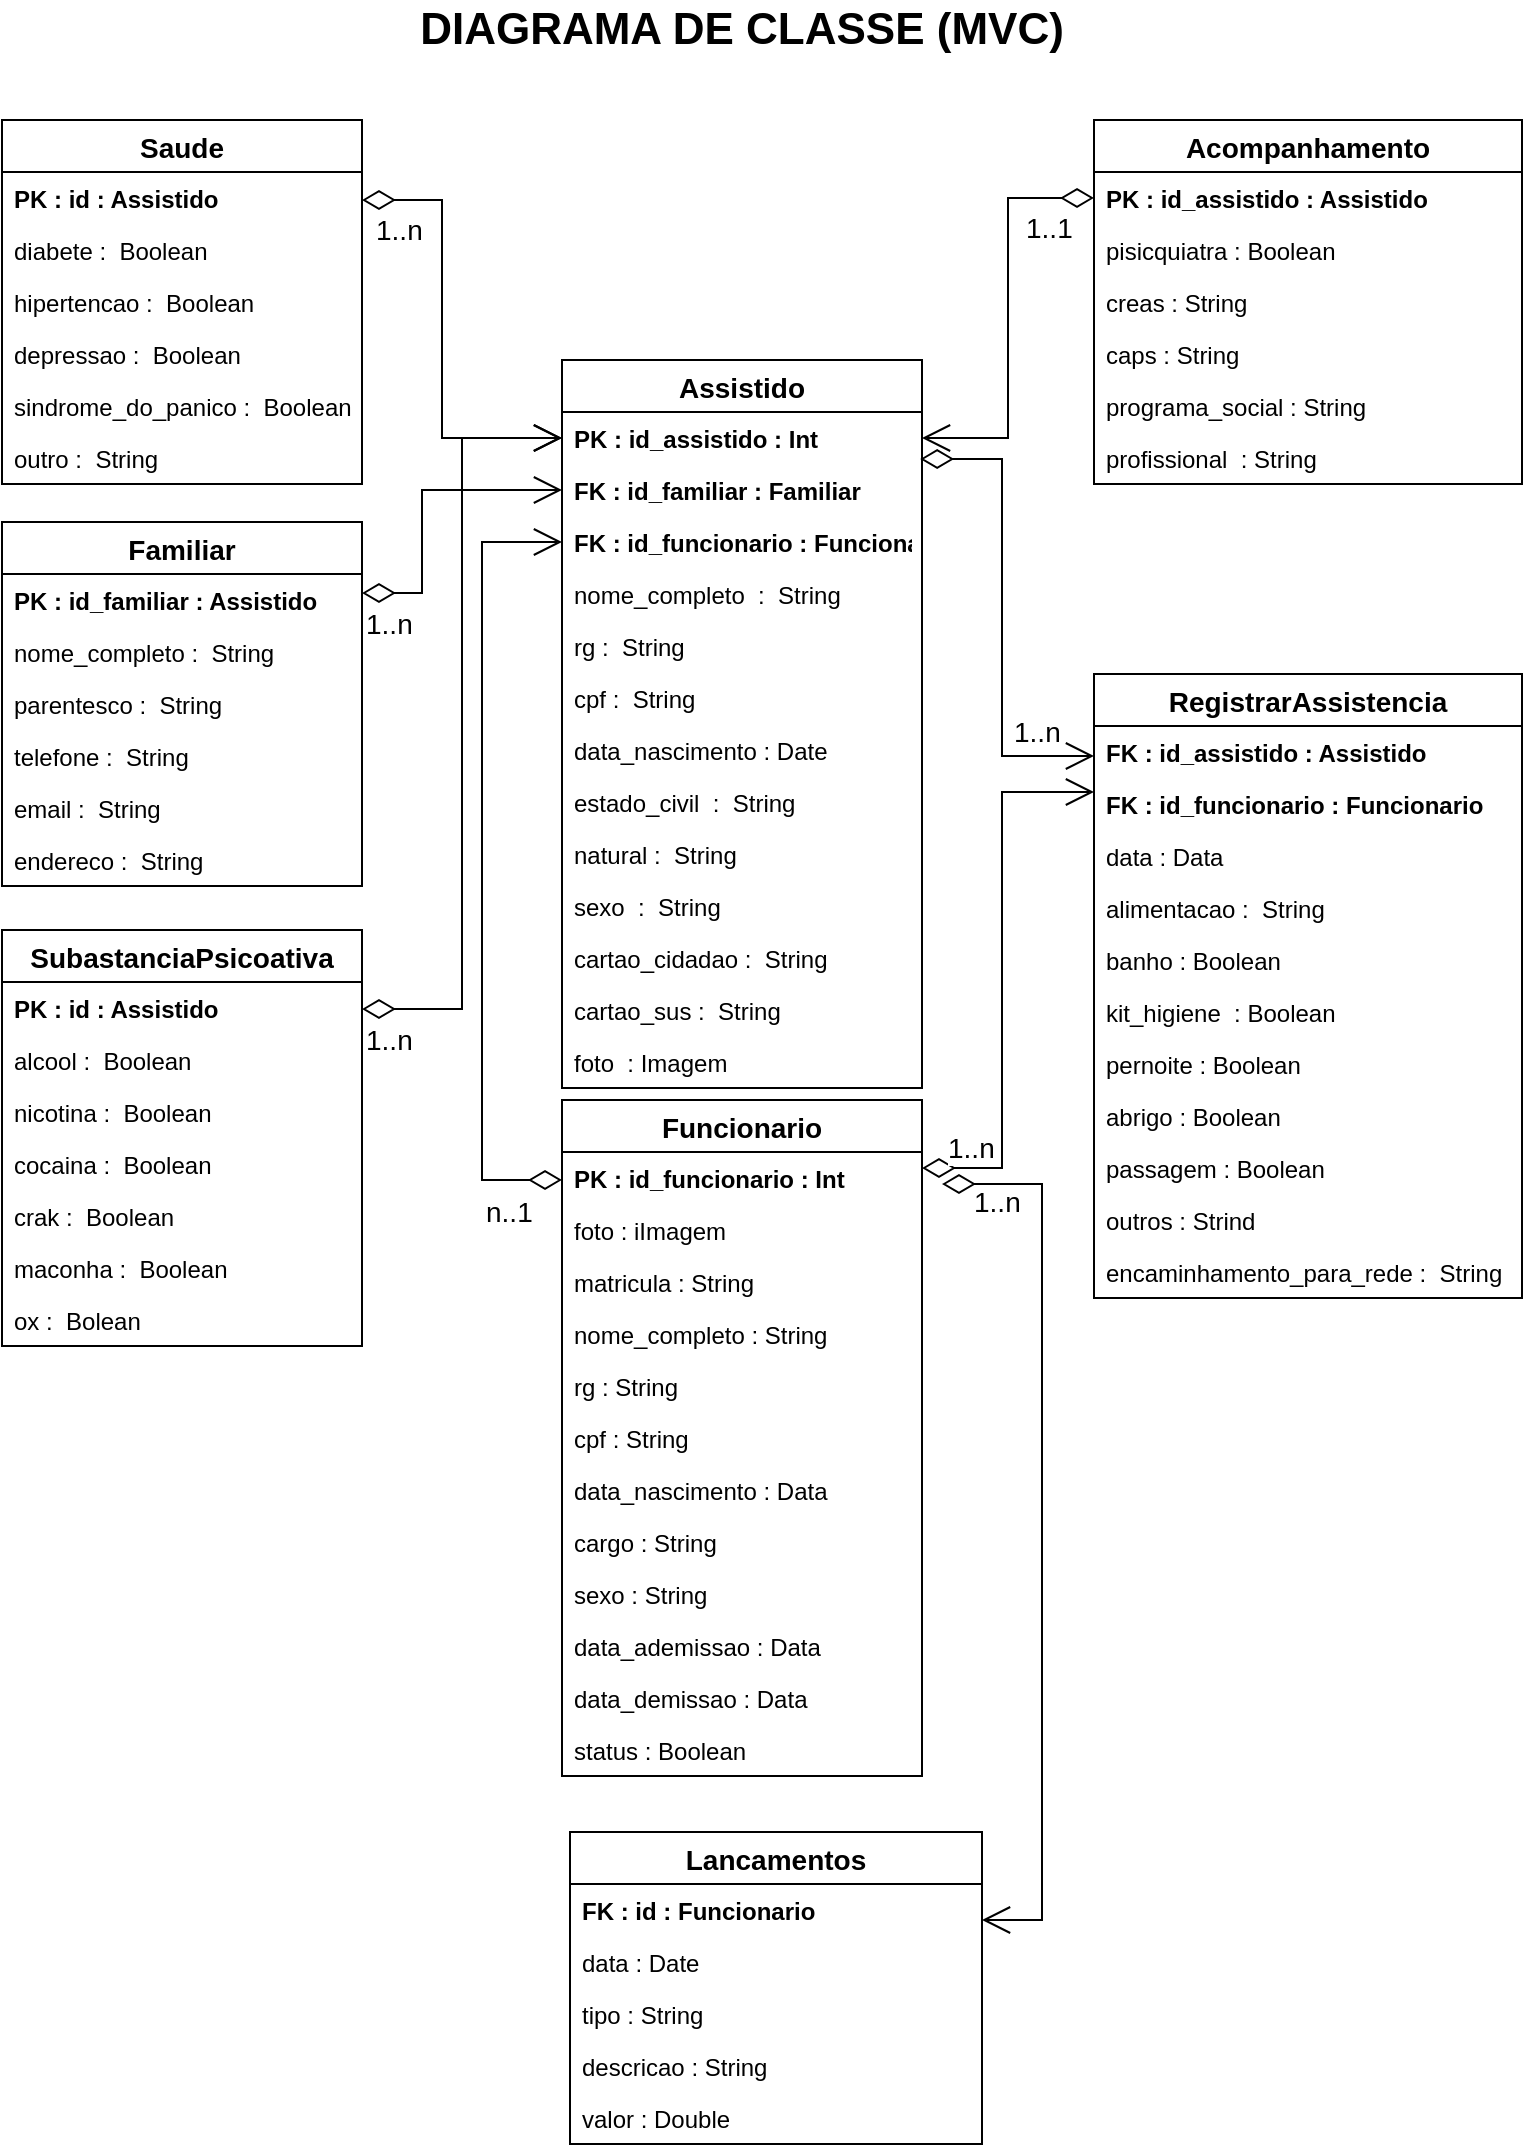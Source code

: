 <mxfile version="16.5.6" type="device"><diagram id="qbRnYKyRxwx0SmTQr1f_" name="Page-1"><mxGraphModel dx="1185" dy="635" grid="1" gridSize="10" guides="1" tooltips="1" connect="1" arrows="1" fold="1" page="1" pageScale="1" pageWidth="827" pageHeight="1169" math="0" shadow="0"><root><mxCell id="0"/><mxCell id="1" parent="0"/><mxCell id="XjX1wdHziSSYaehO4KA7-1" value="Assistido" style="swimlane;fontStyle=1;childLayout=stackLayout;horizontal=1;startSize=26;fillColor=none;horizontalStack=0;resizeParent=1;resizeParentMax=0;resizeLast=0;collapsible=1;marginBottom=0;fontSize=14;" parent="1" vertex="1"><mxGeometry x="320" y="200" width="180" height="364" as="geometry"/></mxCell><mxCell id="XjX1wdHziSSYaehO4KA7-2" value="PK : id_assistido : Int" style="text;strokeColor=none;fillColor=none;align=left;verticalAlign=top;spacingLeft=4;spacingRight=4;overflow=hidden;rotatable=0;points=[[0,0.5],[1,0.5]];portConstraint=eastwest;fontStyle=1" parent="XjX1wdHziSSYaehO4KA7-1" vertex="1"><mxGeometry y="26" width="180" height="26" as="geometry"/></mxCell><mxCell id="gyX9s_Yo1oS-zRKrFang-38" value="FK : id_familiar : Familiar" style="text;strokeColor=none;fillColor=none;align=left;verticalAlign=top;spacingLeft=4;spacingRight=4;overflow=hidden;rotatable=0;points=[[0,0.5],[1,0.5]];portConstraint=eastwest;fontStyle=1" vertex="1" parent="XjX1wdHziSSYaehO4KA7-1"><mxGeometry y="52" width="180" height="26" as="geometry"/></mxCell><mxCell id="gyX9s_Yo1oS-zRKrFang-87" value="FK : id_funcionario : Funcionario" style="text;strokeColor=none;fillColor=none;align=left;verticalAlign=top;spacingLeft=4;spacingRight=4;overflow=hidden;rotatable=0;points=[[0,0.5],[1,0.5]];portConstraint=eastwest;fontStyle=1" vertex="1" parent="XjX1wdHziSSYaehO4KA7-1"><mxGeometry y="78" width="180" height="26" as="geometry"/></mxCell><mxCell id="XjX1wdHziSSYaehO4KA7-3" value="nome_completo  :  String" style="text;strokeColor=none;fillColor=none;align=left;verticalAlign=top;spacingLeft=4;spacingRight=4;overflow=hidden;rotatable=0;points=[[0,0.5],[1,0.5]];portConstraint=eastwest;" parent="XjX1wdHziSSYaehO4KA7-1" vertex="1"><mxGeometry y="104" width="180" height="26" as="geometry"/></mxCell><mxCell id="gyX9s_Yo1oS-zRKrFang-58" value="" style="endArrow=open;html=1;endSize=12;startArrow=diamondThin;startSize=14;startFill=0;edgeStyle=orthogonalEdgeStyle;rounded=0;fontSize=14;entryX=0;entryY=0.5;entryDx=0;entryDy=0;" edge="1" parent="XjX1wdHziSSYaehO4KA7-1" target="gyX9s_Yo1oS-zRKrFang-38"><mxGeometry relative="1" as="geometry"><mxPoint x="-100" y="116.5" as="sourcePoint"/><mxPoint x="60" y="116.5" as="targetPoint"/><Array as="points"><mxPoint x="-70" y="117"/><mxPoint x="-70" y="65"/></Array></mxGeometry></mxCell><mxCell id="gyX9s_Yo1oS-zRKrFang-59" value="1..n" style="edgeLabel;resizable=0;html=1;align=left;verticalAlign=top;fontSize=14;" connectable="0" vertex="1" parent="gyX9s_Yo1oS-zRKrFang-58"><mxGeometry x="-1" relative="1" as="geometry"/></mxCell><mxCell id="XjX1wdHziSSYaehO4KA7-4" value="rg :  String    " style="text;strokeColor=none;fillColor=none;align=left;verticalAlign=top;spacingLeft=4;spacingRight=4;overflow=hidden;rotatable=0;points=[[0,0.5],[1,0.5]];portConstraint=eastwest;" parent="XjX1wdHziSSYaehO4KA7-1" vertex="1"><mxGeometry y="130" width="180" height="26" as="geometry"/></mxCell><mxCell id="XjX1wdHziSSYaehO4KA7-17" value="cpf :  String" style="text;strokeColor=none;fillColor=none;align=left;verticalAlign=top;spacingLeft=4;spacingRight=4;overflow=hidden;rotatable=0;points=[[0,0.5],[1,0.5]];portConstraint=eastwest;" parent="XjX1wdHziSSYaehO4KA7-1" vertex="1"><mxGeometry y="156" width="180" height="26" as="geometry"/></mxCell><mxCell id="XjX1wdHziSSYaehO4KA7-18" value="data_nascimento : Date" style="text;strokeColor=none;fillColor=none;align=left;verticalAlign=top;spacingLeft=4;spacingRight=4;overflow=hidden;rotatable=0;points=[[0,0.5],[1,0.5]];portConstraint=eastwest;" parent="XjX1wdHziSSYaehO4KA7-1" vertex="1"><mxGeometry y="182" width="180" height="26" as="geometry"/></mxCell><mxCell id="XjX1wdHziSSYaehO4KA7-19" value="estado_civil  :  String" style="text;strokeColor=none;fillColor=none;align=left;verticalAlign=top;spacingLeft=4;spacingRight=4;overflow=hidden;rotatable=0;points=[[0,0.5],[1,0.5]];portConstraint=eastwest;whiteSpace=wrap;" parent="XjX1wdHziSSYaehO4KA7-1" vertex="1"><mxGeometry y="208" width="180" height="26" as="geometry"/></mxCell><mxCell id="XjX1wdHziSSYaehO4KA7-21" value="natural :  String" style="text;strokeColor=none;fillColor=none;align=left;verticalAlign=top;spacingLeft=4;spacingRight=4;overflow=hidden;rotatable=0;points=[[0,0.5],[1,0.5]];portConstraint=eastwest;whiteSpace=wrap;" parent="XjX1wdHziSSYaehO4KA7-1" vertex="1"><mxGeometry y="234" width="180" height="26" as="geometry"/></mxCell><mxCell id="XjX1wdHziSSYaehO4KA7-20" value="sexo  :  String" style="text;strokeColor=none;fillColor=none;align=left;verticalAlign=top;spacingLeft=4;spacingRight=4;overflow=hidden;rotatable=0;points=[[0,0.5],[1,0.5]];portConstraint=eastwest;whiteSpace=wrap;" parent="XjX1wdHziSSYaehO4KA7-1" vertex="1"><mxGeometry y="260" width="180" height="26" as="geometry"/></mxCell><mxCell id="XjX1wdHziSSYaehO4KA7-22" value="cartao_cidadao :  String" style="text;strokeColor=none;fillColor=none;align=left;verticalAlign=top;spacingLeft=4;spacingRight=4;overflow=hidden;rotatable=0;points=[[0,0.5],[1,0.5]];portConstraint=eastwest;whiteSpace=wrap;" parent="XjX1wdHziSSYaehO4KA7-1" vertex="1"><mxGeometry y="286" width="180" height="26" as="geometry"/></mxCell><mxCell id="XjX1wdHziSSYaehO4KA7-23" value="cartao_sus :  String" style="text;strokeColor=none;fillColor=none;align=left;verticalAlign=top;spacingLeft=4;spacingRight=4;overflow=hidden;rotatable=0;points=[[0,0.5],[1,0.5]];portConstraint=eastwest;whiteSpace=wrap;" parent="XjX1wdHziSSYaehO4KA7-1" vertex="1"><mxGeometry y="312" width="180" height="26" as="geometry"/></mxCell><mxCell id="gyX9s_Yo1oS-zRKrFang-65" value="" style="endArrow=open;html=1;endSize=12;startArrow=diamondThin;startSize=14;startFill=0;edgeStyle=orthogonalEdgeStyle;rounded=0;fontSize=14;entryX=0;entryY=0.5;entryDx=0;entryDy=0;" edge="1" parent="XjX1wdHziSSYaehO4KA7-1" target="XjX1wdHziSSYaehO4KA7-2"><mxGeometry relative="1" as="geometry"><mxPoint x="-100" y="324.5" as="sourcePoint"/><mxPoint x="60" y="324.5" as="targetPoint"/><Array as="points"><mxPoint x="-50" y="325"/><mxPoint x="-50" y="39"/></Array></mxGeometry></mxCell><mxCell id="gyX9s_Yo1oS-zRKrFang-66" value="1..n" style="edgeLabel;resizable=0;html=1;align=left;verticalAlign=top;fontSize=14;" connectable="0" vertex="1" parent="gyX9s_Yo1oS-zRKrFang-65"><mxGeometry x="-1" relative="1" as="geometry"/></mxCell><mxCell id="gyX9s_Yo1oS-zRKrFang-71" value="1..n" style="edgeLabel;resizable=0;html=1;align=left;verticalAlign=top;fontSize=14;" connectable="0" vertex="1" parent="gyX9s_Yo1oS-zRKrFang-65"><mxGeometry x="-1" relative="1" as="geometry"><mxPoint x="324" y="-154" as="offset"/></mxGeometry></mxCell><mxCell id="gyX9s_Yo1oS-zRKrFang-120" value="n..1" style="edgeLabel;resizable=0;html=1;align=left;verticalAlign=top;fontSize=14;" connectable="0" vertex="1" parent="gyX9s_Yo1oS-zRKrFang-65"><mxGeometry x="-1" relative="1" as="geometry"><mxPoint x="60" y="86" as="offset"/></mxGeometry></mxCell><mxCell id="XjX1wdHziSSYaehO4KA7-24" value="foto  : Imagem" style="text;strokeColor=none;fillColor=none;align=left;verticalAlign=top;spacingLeft=4;spacingRight=4;overflow=hidden;rotatable=0;points=[[0,0.5],[1,0.5]];portConstraint=eastwest;whiteSpace=wrap;" parent="XjX1wdHziSSYaehO4KA7-1" vertex="1"><mxGeometry y="338" width="180" height="26" as="geometry"/></mxCell><mxCell id="XjX1wdHziSSYaehO4KA7-25" value="Familiar" style="swimlane;fontStyle=1;childLayout=stackLayout;horizontal=1;startSize=26;fillColor=none;horizontalStack=0;resizeParent=1;resizeParentMax=0;resizeLast=0;collapsible=1;marginBottom=0;fontSize=14;" parent="1" vertex="1"><mxGeometry x="40" y="281" width="180" height="182" as="geometry"/></mxCell><mxCell id="XjX1wdHziSSYaehO4KA7-26" value="PK : id_familiar : Assistido" style="text;strokeColor=none;fillColor=none;align=left;verticalAlign=top;spacingLeft=4;spacingRight=4;overflow=hidden;rotatable=0;points=[[0,0.5],[1,0.5]];portConstraint=eastwest;fontStyle=1" parent="XjX1wdHziSSYaehO4KA7-25" vertex="1"><mxGeometry y="26" width="180" height="26" as="geometry"/></mxCell><mxCell id="XjX1wdHziSSYaehO4KA7-27" value="nome_completo :  String" style="text;strokeColor=none;fillColor=none;align=left;verticalAlign=top;spacingLeft=4;spacingRight=4;overflow=hidden;rotatable=0;points=[[0,0.5],[1,0.5]];portConstraint=eastwest;" parent="XjX1wdHziSSYaehO4KA7-25" vertex="1"><mxGeometry y="52" width="180" height="26" as="geometry"/></mxCell><mxCell id="XjX1wdHziSSYaehO4KA7-28" value="parentesco :  String" style="text;strokeColor=none;fillColor=none;align=left;verticalAlign=top;spacingLeft=4;spacingRight=4;overflow=hidden;rotatable=0;points=[[0,0.5],[1,0.5]];portConstraint=eastwest;" parent="XjX1wdHziSSYaehO4KA7-25" vertex="1"><mxGeometry y="78" width="180" height="26" as="geometry"/></mxCell><mxCell id="XjX1wdHziSSYaehO4KA7-29" value="telefone :  String" style="text;strokeColor=none;fillColor=none;align=left;verticalAlign=top;spacingLeft=4;spacingRight=4;overflow=hidden;rotatable=0;points=[[0,0.5],[1,0.5]];portConstraint=eastwest;" parent="XjX1wdHziSSYaehO4KA7-25" vertex="1"><mxGeometry y="104" width="180" height="26" as="geometry"/></mxCell><mxCell id="gyX9s_Yo1oS-zRKrFang-6" value="email :  String" style="text;strokeColor=none;fillColor=none;align=left;verticalAlign=top;spacingLeft=4;spacingRight=4;overflow=hidden;rotatable=0;points=[[0,0.5],[1,0.5]];portConstraint=eastwest;" vertex="1" parent="XjX1wdHziSSYaehO4KA7-25"><mxGeometry y="130" width="180" height="26" as="geometry"/></mxCell><mxCell id="XjX1wdHziSSYaehO4KA7-30" value="endereco :  String" style="text;strokeColor=none;fillColor=none;align=left;verticalAlign=top;spacingLeft=4;spacingRight=4;overflow=hidden;rotatable=0;points=[[0,0.5],[1,0.5]];portConstraint=eastwest;" parent="XjX1wdHziSSYaehO4KA7-25" vertex="1"><mxGeometry y="156" width="180" height="26" as="geometry"/></mxCell><mxCell id="XjX1wdHziSSYaehO4KA7-5" value="Funcionario" style="swimlane;fontStyle=1;childLayout=stackLayout;horizontal=1;startSize=26;fillColor=none;horizontalStack=0;resizeParent=1;resizeParentMax=0;resizeLast=0;collapsible=1;marginBottom=0;fontSize=14;" parent="1" vertex="1"><mxGeometry x="320" y="570" width="180" height="338" as="geometry"/></mxCell><mxCell id="XjX1wdHziSSYaehO4KA7-6" value="PK : id_funcionario : Int" style="text;strokeColor=none;fillColor=none;align=left;verticalAlign=top;spacingLeft=4;spacingRight=4;overflow=hidden;rotatable=0;points=[[0,0.5],[1,0.5]];portConstraint=eastwest;fontStyle=1" parent="XjX1wdHziSSYaehO4KA7-5" vertex="1"><mxGeometry y="26" width="180" height="26" as="geometry"/></mxCell><mxCell id="XjX1wdHziSSYaehO4KA7-16" value="foto : iImagem" style="text;strokeColor=none;fillColor=none;align=left;verticalAlign=top;spacingLeft=4;spacingRight=4;overflow=hidden;rotatable=0;points=[[0,0.5],[1,0.5]];portConstraint=eastwest;" parent="XjX1wdHziSSYaehO4KA7-5" vertex="1"><mxGeometry y="52" width="180" height="26" as="geometry"/></mxCell><mxCell id="XjX1wdHziSSYaehO4KA7-7" value="matricula : String" style="text;strokeColor=none;fillColor=none;align=left;verticalAlign=top;spacingLeft=4;spacingRight=4;overflow=hidden;rotatable=0;points=[[0,0.5],[1,0.5]];portConstraint=eastwest;" parent="XjX1wdHziSSYaehO4KA7-5" vertex="1"><mxGeometry y="78" width="180" height="26" as="geometry"/></mxCell><mxCell id="XjX1wdHziSSYaehO4KA7-8" value="nome_completo : String" style="text;strokeColor=none;fillColor=none;align=left;verticalAlign=top;spacingLeft=4;spacingRight=4;overflow=hidden;rotatable=0;points=[[0,0.5],[1,0.5]];portConstraint=eastwest;" parent="XjX1wdHziSSYaehO4KA7-5" vertex="1"><mxGeometry y="104" width="180" height="26" as="geometry"/></mxCell><mxCell id="XjX1wdHziSSYaehO4KA7-10" value="rg : String" style="text;strokeColor=none;fillColor=none;align=left;verticalAlign=top;spacingLeft=4;spacingRight=4;overflow=hidden;rotatable=0;points=[[0,0.5],[1,0.5]];portConstraint=eastwest;" parent="XjX1wdHziSSYaehO4KA7-5" vertex="1"><mxGeometry y="130" width="180" height="26" as="geometry"/></mxCell><mxCell id="XjX1wdHziSSYaehO4KA7-9" value="cpf : String" style="text;strokeColor=none;fillColor=none;align=left;verticalAlign=top;spacingLeft=4;spacingRight=4;overflow=hidden;rotatable=0;points=[[0,0.5],[1,0.5]];portConstraint=eastwest;" parent="XjX1wdHziSSYaehO4KA7-5" vertex="1"><mxGeometry y="156" width="180" height="26" as="geometry"/></mxCell><mxCell id="XjX1wdHziSSYaehO4KA7-11" value="data_nascimento : Data" style="text;strokeColor=none;fillColor=none;align=left;verticalAlign=top;spacingLeft=4;spacingRight=4;overflow=hidden;rotatable=0;points=[[0,0.5],[1,0.5]];portConstraint=eastwest;" parent="XjX1wdHziSSYaehO4KA7-5" vertex="1"><mxGeometry y="182" width="180" height="26" as="geometry"/></mxCell><mxCell id="XjX1wdHziSSYaehO4KA7-12" value="cargo : String" style="text;strokeColor=none;fillColor=none;align=left;verticalAlign=top;spacingLeft=4;spacingRight=4;overflow=hidden;rotatable=0;points=[[0,0.5],[1,0.5]];portConstraint=eastwest;" parent="XjX1wdHziSSYaehO4KA7-5" vertex="1"><mxGeometry y="208" width="180" height="26" as="geometry"/></mxCell><mxCell id="XjX1wdHziSSYaehO4KA7-13" value="sexo : String" style="text;strokeColor=none;fillColor=none;align=left;verticalAlign=top;spacingLeft=4;spacingRight=4;overflow=hidden;rotatable=0;points=[[0,0.5],[1,0.5]];portConstraint=eastwest;" parent="XjX1wdHziSSYaehO4KA7-5" vertex="1"><mxGeometry y="234" width="180" height="26" as="geometry"/></mxCell><mxCell id="XjX1wdHziSSYaehO4KA7-14" value="data_ademissao : Data" style="text;strokeColor=none;fillColor=none;align=left;verticalAlign=top;spacingLeft=4;spacingRight=4;overflow=hidden;rotatable=0;points=[[0,0.5],[1,0.5]];portConstraint=eastwest;" parent="XjX1wdHziSSYaehO4KA7-5" vertex="1"><mxGeometry y="260" width="180" height="26" as="geometry"/></mxCell><mxCell id="XjX1wdHziSSYaehO4KA7-15" value="data_demissao : Data" style="text;strokeColor=none;fillColor=none;align=left;verticalAlign=top;spacingLeft=4;spacingRight=4;overflow=hidden;rotatable=0;points=[[0,0.5],[1,0.5]];portConstraint=eastwest;" parent="XjX1wdHziSSYaehO4KA7-5" vertex="1"><mxGeometry y="286" width="180" height="26" as="geometry"/></mxCell><mxCell id="gyX9s_Yo1oS-zRKrFang-121" value="status : Boolean" style="text;strokeColor=none;fillColor=none;align=left;verticalAlign=top;spacingLeft=4;spacingRight=4;overflow=hidden;rotatable=0;points=[[0,0.5],[1,0.5]];portConstraint=eastwest;" vertex="1" parent="XjX1wdHziSSYaehO4KA7-5"><mxGeometry y="312" width="180" height="26" as="geometry"/></mxCell><mxCell id="XjX1wdHziSSYaehO4KA7-50" value="RegistrarAssistencia" style="swimlane;fontStyle=1;childLayout=stackLayout;horizontal=1;startSize=26;fillColor=none;horizontalStack=0;resizeParent=1;resizeParentMax=0;resizeLast=0;collapsible=1;marginBottom=0;fontSize=14;" parent="1" vertex="1"><mxGeometry x="586" y="357" width="214" height="312" as="geometry"/></mxCell><mxCell id="XjX1wdHziSSYaehO4KA7-51" value="FK : id_assistido : Assistido" style="text;strokeColor=none;fillColor=none;align=left;verticalAlign=top;spacingLeft=4;spacingRight=4;overflow=hidden;rotatable=0;points=[[0,0.5],[1,0.5]];portConstraint=eastwest;fontStyle=1" parent="XjX1wdHziSSYaehO4KA7-50" vertex="1"><mxGeometry y="26" width="214" height="26" as="geometry"/></mxCell><mxCell id="gyX9s_Yo1oS-zRKrFang-5" value="FK : id_funcionario : Funcionario" style="text;strokeColor=none;fillColor=none;align=left;verticalAlign=top;spacingLeft=4;spacingRight=4;overflow=hidden;rotatable=0;points=[[0,0.5],[1,0.5]];portConstraint=eastwest;fontStyle=1" vertex="1" parent="XjX1wdHziSSYaehO4KA7-50"><mxGeometry y="52" width="214" height="26" as="geometry"/></mxCell><mxCell id="XjX1wdHziSSYaehO4KA7-52" value="data : Data" style="text;strokeColor=none;fillColor=none;align=left;verticalAlign=top;spacingLeft=4;spacingRight=4;overflow=hidden;rotatable=0;points=[[0,0.5],[1,0.5]];portConstraint=eastwest;" parent="XjX1wdHziSSYaehO4KA7-50" vertex="1"><mxGeometry y="78" width="214" height="26" as="geometry"/></mxCell><mxCell id="XjX1wdHziSSYaehO4KA7-53" value="alimentacao :  String" style="text;strokeColor=none;fillColor=none;align=left;verticalAlign=top;spacingLeft=4;spacingRight=4;overflow=hidden;rotatable=0;points=[[0,0.5],[1,0.5]];portConstraint=eastwest;" parent="XjX1wdHziSSYaehO4KA7-50" vertex="1"><mxGeometry y="104" width="214" height="26" as="geometry"/></mxCell><mxCell id="XjX1wdHziSSYaehO4KA7-54" value="banho : Boolean" style="text;strokeColor=none;fillColor=none;align=left;verticalAlign=top;spacingLeft=4;spacingRight=4;overflow=hidden;rotatable=0;points=[[0,0.5],[1,0.5]];portConstraint=eastwest;" parent="XjX1wdHziSSYaehO4KA7-50" vertex="1"><mxGeometry y="130" width="214" height="26" as="geometry"/></mxCell><mxCell id="XjX1wdHziSSYaehO4KA7-55" value="kit_higiene  : Boolean" style="text;strokeColor=none;fillColor=none;align=left;verticalAlign=top;spacingLeft=4;spacingRight=4;overflow=hidden;rotatable=0;points=[[0,0.5],[1,0.5]];portConstraint=eastwest;" parent="XjX1wdHziSSYaehO4KA7-50" vertex="1"><mxGeometry y="156" width="214" height="26" as="geometry"/></mxCell><mxCell id="XjX1wdHziSSYaehO4KA7-56" value="pernoite : Boolean" style="text;strokeColor=none;fillColor=none;align=left;verticalAlign=top;spacingLeft=4;spacingRight=4;overflow=hidden;rotatable=0;points=[[0,0.5],[1,0.5]];portConstraint=eastwest;whiteSpace=wrap;" parent="XjX1wdHziSSYaehO4KA7-50" vertex="1"><mxGeometry y="182" width="214" height="26" as="geometry"/></mxCell><mxCell id="XjX1wdHziSSYaehO4KA7-57" value="abrigo : Boolean" style="text;strokeColor=none;fillColor=none;align=left;verticalAlign=top;spacingLeft=4;spacingRight=4;overflow=hidden;rotatable=0;points=[[0,0.5],[1,0.5]];portConstraint=eastwest;whiteSpace=wrap;" parent="XjX1wdHziSSYaehO4KA7-50" vertex="1"><mxGeometry y="208" width="214" height="26" as="geometry"/></mxCell><mxCell id="XjX1wdHziSSYaehO4KA7-58" value="passagem : Boolean" style="text;strokeColor=none;fillColor=none;align=left;verticalAlign=top;spacingLeft=4;spacingRight=4;overflow=hidden;rotatable=0;points=[[0,0.5],[1,0.5]];portConstraint=eastwest;whiteSpace=wrap;" parent="XjX1wdHziSSYaehO4KA7-50" vertex="1"><mxGeometry y="234" width="214" height="26" as="geometry"/></mxCell><mxCell id="gyX9s_Yo1oS-zRKrFang-88" value="" style="endArrow=open;html=1;endSize=12;startArrow=diamondThin;startSize=14;startFill=0;edgeStyle=orthogonalEdgeStyle;rounded=0;fontSize=14;entryX=0;entryY=0.5;entryDx=0;entryDy=0;" edge="1" parent="XjX1wdHziSSYaehO4KA7-50" target="gyX9s_Yo1oS-zRKrFang-87"><mxGeometry relative="1" as="geometry"><mxPoint x="-266" y="253" as="sourcePoint"/><mxPoint x="-66" y="43" as="targetPoint"/><Array as="points"><mxPoint x="-306" y="253"/><mxPoint x="-306" y="-66"/></Array></mxGeometry></mxCell><mxCell id="gyX9s_Yo1oS-zRKrFang-92" value="" style="endArrow=open;html=1;endSize=12;startArrow=diamondThin;startSize=14;startFill=0;edgeStyle=orthogonalEdgeStyle;rounded=0;fontSize=14;" edge="1" parent="XjX1wdHziSSYaehO4KA7-50"><mxGeometry relative="1" as="geometry"><mxPoint x="-86" y="247" as="sourcePoint"/><mxPoint y="59.0" as="targetPoint"/><Array as="points"><mxPoint x="-46" y="247"/><mxPoint x="-46" y="59"/></Array></mxGeometry></mxCell><mxCell id="gyX9s_Yo1oS-zRKrFang-93" value="1..n" style="edgeLabel;resizable=0;html=1;align=left;verticalAlign=top;fontSize=14;" connectable="0" vertex="1" parent="gyX9s_Yo1oS-zRKrFang-92"><mxGeometry x="-1" relative="1" as="geometry"><mxPoint x="24" y="2" as="offset"/></mxGeometry></mxCell><mxCell id="XjX1wdHziSSYaehO4KA7-59" value="outros : Strind" style="text;strokeColor=none;fillColor=none;align=left;verticalAlign=top;spacingLeft=4;spacingRight=4;overflow=hidden;rotatable=0;points=[[0,0.5],[1,0.5]];portConstraint=eastwest;whiteSpace=wrap;" parent="XjX1wdHziSSYaehO4KA7-50" vertex="1"><mxGeometry y="260" width="214" height="26" as="geometry"/></mxCell><mxCell id="XjX1wdHziSSYaehO4KA7-60" value="encaminhamento_para_rede :  String" style="text;strokeColor=none;fillColor=none;align=left;verticalAlign=top;spacingLeft=4;spacingRight=4;overflow=hidden;rotatable=0;points=[[0,0.5],[1,0.5]];portConstraint=eastwest;whiteSpace=wrap;" parent="XjX1wdHziSSYaehO4KA7-50" vertex="1"><mxGeometry y="286" width="214" height="26" as="geometry"/></mxCell><mxCell id="XjX1wdHziSSYaehO4KA7-62" value="SubastanciaPsicoativa" style="swimlane;fontStyle=1;childLayout=stackLayout;horizontal=1;startSize=26;fillColor=none;horizontalStack=0;resizeParent=1;resizeParentMax=0;resizeLast=0;collapsible=1;marginBottom=0;fontSize=14;" parent="1" vertex="1"><mxGeometry x="40" y="485" width="180" height="208" as="geometry"/></mxCell><mxCell id="XjX1wdHziSSYaehO4KA7-63" value="PK : id : Assistido" style="text;strokeColor=none;fillColor=none;align=left;verticalAlign=top;spacingLeft=4;spacingRight=4;overflow=hidden;rotatable=0;points=[[0,0.5],[1,0.5]];portConstraint=eastwest;fontStyle=1" parent="XjX1wdHziSSYaehO4KA7-62" vertex="1"><mxGeometry y="26" width="180" height="26" as="geometry"/></mxCell><mxCell id="XjX1wdHziSSYaehO4KA7-64" value="alcool :  Boolean" style="text;strokeColor=none;fillColor=none;align=left;verticalAlign=top;spacingLeft=4;spacingRight=4;overflow=hidden;rotatable=0;points=[[0,0.5],[1,0.5]];portConstraint=eastwest;" parent="XjX1wdHziSSYaehO4KA7-62" vertex="1"><mxGeometry y="52" width="180" height="26" as="geometry"/></mxCell><mxCell id="XjX1wdHziSSYaehO4KA7-65" value="nicotina :  Boolean" style="text;strokeColor=none;fillColor=none;align=left;verticalAlign=top;spacingLeft=4;spacingRight=4;overflow=hidden;rotatable=0;points=[[0,0.5],[1,0.5]];portConstraint=eastwest;" parent="XjX1wdHziSSYaehO4KA7-62" vertex="1"><mxGeometry y="78" width="180" height="26" as="geometry"/></mxCell><mxCell id="XjX1wdHziSSYaehO4KA7-66" value="cocaina :  Boolean" style="text;strokeColor=none;fillColor=none;align=left;verticalAlign=top;spacingLeft=4;spacingRight=4;overflow=hidden;rotatable=0;points=[[0,0.5],[1,0.5]];portConstraint=eastwest;" parent="XjX1wdHziSSYaehO4KA7-62" vertex="1"><mxGeometry y="104" width="180" height="26" as="geometry"/></mxCell><mxCell id="XjX1wdHziSSYaehO4KA7-67" value="crak :  Boolean" style="text;strokeColor=none;fillColor=none;align=left;verticalAlign=top;spacingLeft=4;spacingRight=4;overflow=hidden;rotatable=0;points=[[0,0.5],[1,0.5]];portConstraint=eastwest;" parent="XjX1wdHziSSYaehO4KA7-62" vertex="1"><mxGeometry y="130" width="180" height="26" as="geometry"/></mxCell><mxCell id="XjX1wdHziSSYaehO4KA7-68" value="maconha :  Boolean" style="text;strokeColor=none;fillColor=none;align=left;verticalAlign=top;spacingLeft=4;spacingRight=4;overflow=hidden;rotatable=0;points=[[0,0.5],[1,0.5]];portConstraint=eastwest;whiteSpace=wrap;" parent="XjX1wdHziSSYaehO4KA7-62" vertex="1"><mxGeometry y="156" width="180" height="26" as="geometry"/></mxCell><mxCell id="XjX1wdHziSSYaehO4KA7-69" value="ox :  Bolean" style="text;strokeColor=none;fillColor=none;align=left;verticalAlign=top;spacingLeft=4;spacingRight=4;overflow=hidden;rotatable=0;points=[[0,0.5],[1,0.5]];portConstraint=eastwest;whiteSpace=wrap;" parent="XjX1wdHziSSYaehO4KA7-62" vertex="1"><mxGeometry y="182" width="180" height="26" as="geometry"/></mxCell><mxCell id="XjX1wdHziSSYaehO4KA7-74" value="Acompanhamento" style="swimlane;fontStyle=1;childLayout=stackLayout;horizontal=1;startSize=26;fillColor=none;horizontalStack=0;resizeParent=1;resizeParentMax=0;resizeLast=0;collapsible=1;marginBottom=0;fontSize=14;" parent="1" vertex="1"><mxGeometry x="586" y="80" width="214" height="182" as="geometry"/></mxCell><mxCell id="XjX1wdHziSSYaehO4KA7-75" value="PK : id_assistido : Assistido" style="text;strokeColor=none;fillColor=none;align=left;verticalAlign=top;spacingLeft=4;spacingRight=4;overflow=hidden;rotatable=0;points=[[0,0.5],[1,0.5]];portConstraint=eastwest;fontStyle=1" parent="XjX1wdHziSSYaehO4KA7-74" vertex="1"><mxGeometry y="26" width="214" height="26" as="geometry"/></mxCell><mxCell id="XjX1wdHziSSYaehO4KA7-76" value="pisicquiatra : Boolean" style="text;strokeColor=none;fillColor=none;align=left;verticalAlign=top;spacingLeft=4;spacingRight=4;overflow=hidden;rotatable=0;points=[[0,0.5],[1,0.5]];portConstraint=eastwest;" parent="XjX1wdHziSSYaehO4KA7-74" vertex="1"><mxGeometry y="52" width="214" height="26" as="geometry"/></mxCell><mxCell id="XjX1wdHziSSYaehO4KA7-78" value="creas : String" style="text;strokeColor=none;fillColor=none;align=left;verticalAlign=top;spacingLeft=4;spacingRight=4;overflow=hidden;rotatable=0;points=[[0,0.5],[1,0.5]];portConstraint=eastwest;" parent="XjX1wdHziSSYaehO4KA7-74" vertex="1"><mxGeometry y="78" width="214" height="26" as="geometry"/></mxCell><mxCell id="XjX1wdHziSSYaehO4KA7-77" value="caps : String" style="text;strokeColor=none;fillColor=none;align=left;verticalAlign=top;spacingLeft=4;spacingRight=4;overflow=hidden;rotatable=0;points=[[0,0.5],[1,0.5]];portConstraint=eastwest;" parent="XjX1wdHziSSYaehO4KA7-74" vertex="1"><mxGeometry y="104" width="214" height="26" as="geometry"/></mxCell><mxCell id="XjX1wdHziSSYaehO4KA7-79" value="programa_social : String" style="text;strokeColor=none;fillColor=none;align=left;verticalAlign=top;spacingLeft=4;spacingRight=4;overflow=hidden;rotatable=0;points=[[0,0.5],[1,0.5]];portConstraint=eastwest;" parent="XjX1wdHziSSYaehO4KA7-74" vertex="1"><mxGeometry y="130" width="214" height="26" as="geometry"/></mxCell><mxCell id="gyX9s_Yo1oS-zRKrFang-112" value="profissional  : String" style="text;strokeColor=none;fillColor=none;align=left;verticalAlign=top;spacingLeft=4;spacingRight=4;overflow=hidden;rotatable=0;points=[[0,0.5],[1,0.5]];portConstraint=eastwest;" vertex="1" parent="XjX1wdHziSSYaehO4KA7-74"><mxGeometry y="156" width="214" height="26" as="geometry"/></mxCell><mxCell id="XjX1wdHziSSYaehO4KA7-83" value="Saude" style="swimlane;fontStyle=1;childLayout=stackLayout;horizontal=1;startSize=26;fillColor=none;horizontalStack=0;resizeParent=1;resizeParentMax=0;resizeLast=0;collapsible=1;marginBottom=0;fontSize=14;" parent="1" vertex="1"><mxGeometry x="40" y="80" width="180" height="182" as="geometry"/></mxCell><mxCell id="XjX1wdHziSSYaehO4KA7-84" value="PK : id : Assistido" style="text;strokeColor=none;fillColor=none;align=left;verticalAlign=top;spacingLeft=4;spacingRight=4;overflow=hidden;rotatable=0;points=[[0,0.5],[1,0.5]];portConstraint=eastwest;fontStyle=1" parent="XjX1wdHziSSYaehO4KA7-83" vertex="1"><mxGeometry y="26" width="180" height="26" as="geometry"/></mxCell><mxCell id="XjX1wdHziSSYaehO4KA7-85" value="diabete :  Boolean" style="text;strokeColor=none;fillColor=none;align=left;verticalAlign=top;spacingLeft=4;spacingRight=4;overflow=hidden;rotatable=0;points=[[0,0.5],[1,0.5]];portConstraint=eastwest;" parent="XjX1wdHziSSYaehO4KA7-83" vertex="1"><mxGeometry y="52" width="180" height="26" as="geometry"/></mxCell><mxCell id="XjX1wdHziSSYaehO4KA7-86" value="hipertencao :  Boolean" style="text;strokeColor=none;fillColor=none;align=left;verticalAlign=top;spacingLeft=4;spacingRight=4;overflow=hidden;rotatable=0;points=[[0,0.5],[1,0.5]];portConstraint=eastwest;" parent="XjX1wdHziSSYaehO4KA7-83" vertex="1"><mxGeometry y="78" width="180" height="26" as="geometry"/></mxCell><mxCell id="XjX1wdHziSSYaehO4KA7-87" value="depressao :  Boolean" style="text;strokeColor=none;fillColor=none;align=left;verticalAlign=top;spacingLeft=4;spacingRight=4;overflow=hidden;rotatable=0;points=[[0,0.5],[1,0.5]];portConstraint=eastwest;" parent="XjX1wdHziSSYaehO4KA7-83" vertex="1"><mxGeometry y="104" width="180" height="26" as="geometry"/></mxCell><mxCell id="XjX1wdHziSSYaehO4KA7-88" value="sindrome_do_panico :  Boolean" style="text;strokeColor=none;fillColor=none;align=left;verticalAlign=top;spacingLeft=4;spacingRight=4;overflow=hidden;rotatable=0;points=[[0,0.5],[1,0.5]];portConstraint=eastwest;" parent="XjX1wdHziSSYaehO4KA7-83" vertex="1"><mxGeometry y="130" width="180" height="26" as="geometry"/></mxCell><mxCell id="XjX1wdHziSSYaehO4KA7-89" value="outro :  String" style="text;strokeColor=none;fillColor=none;align=left;verticalAlign=top;spacingLeft=4;spacingRight=4;overflow=hidden;rotatable=0;points=[[0,0.5],[1,0.5]];portConstraint=eastwest;" parent="XjX1wdHziSSYaehO4KA7-83" vertex="1"><mxGeometry y="156" width="180" height="26" as="geometry"/></mxCell><mxCell id="gyX9s_Yo1oS-zRKrFang-1" value="DIAGRAMA DE CLASSE (MVC)" style="text;html=1;strokeColor=none;fillColor=none;align=center;verticalAlign=middle;whiteSpace=wrap;rounded=0;fontStyle=1;horizontal=1;fontSize=22;" vertex="1" parent="1"><mxGeometry x="232" y="20" width="356" height="30" as="geometry"/></mxCell><mxCell id="gyX9s_Yo1oS-zRKrFang-62" value="" style="endArrow=open;html=1;endSize=12;startArrow=diamondThin;startSize=14;startFill=0;edgeStyle=orthogonalEdgeStyle;rounded=0;fontSize=14;" edge="1" parent="1" target="XjX1wdHziSSYaehO4KA7-2"><mxGeometry relative="1" as="geometry"><mxPoint x="220" y="120" as="sourcePoint"/><mxPoint x="380" y="120" as="targetPoint"/><Array as="points"><mxPoint x="260" y="120"/><mxPoint x="260" y="239"/></Array></mxGeometry></mxCell><mxCell id="gyX9s_Yo1oS-zRKrFang-63" value="1..n" style="edgeLabel;resizable=0;html=1;align=left;verticalAlign=top;fontSize=14;" connectable="0" vertex="1" parent="gyX9s_Yo1oS-zRKrFang-62"><mxGeometry x="-1" relative="1" as="geometry"><mxPoint x="5" as="offset"/></mxGeometry></mxCell><mxCell id="gyX9s_Yo1oS-zRKrFang-68" value="" style="endArrow=open;html=1;endSize=12;startArrow=diamondThin;startSize=14;startFill=0;edgeStyle=orthogonalEdgeStyle;rounded=0;fontSize=14;entryX=1;entryY=0.5;entryDx=0;entryDy=0;exitX=0;exitY=0.5;exitDx=0;exitDy=0;" edge="1" parent="1" source="XjX1wdHziSSYaehO4KA7-75" target="XjX1wdHziSSYaehO4KA7-2"><mxGeometry relative="1" as="geometry"><mxPoint x="520" y="300" as="sourcePoint"/><mxPoint x="680" y="300" as="targetPoint"/></mxGeometry></mxCell><mxCell id="gyX9s_Yo1oS-zRKrFang-69" value="1..1" style="edgeLabel;resizable=0;html=1;align=left;verticalAlign=top;fontSize=14;" connectable="0" vertex="1" parent="gyX9s_Yo1oS-zRKrFang-68"><mxGeometry x="-1" relative="1" as="geometry"><mxPoint x="-36" as="offset"/></mxGeometry></mxCell><mxCell id="gyX9s_Yo1oS-zRKrFang-80" value="Lancamentos" style="swimlane;fontStyle=1;childLayout=stackLayout;horizontal=1;startSize=26;fillColor=none;horizontalStack=0;resizeParent=1;resizeParentMax=0;resizeLast=0;collapsible=1;marginBottom=0;fontSize=14;" vertex="1" parent="1"><mxGeometry x="324" y="936" width="206" height="156" as="geometry"/></mxCell><mxCell id="gyX9s_Yo1oS-zRKrFang-82" value="FK : id : Funcionario" style="text;strokeColor=none;fillColor=none;align=left;verticalAlign=top;spacingLeft=4;spacingRight=4;overflow=hidden;rotatable=0;points=[[0,0.5],[1,0.5]];portConstraint=eastwest;fontStyle=1" vertex="1" parent="gyX9s_Yo1oS-zRKrFang-80"><mxGeometry y="26" width="206" height="26" as="geometry"/></mxCell><mxCell id="gyX9s_Yo1oS-zRKrFang-114" value="data : Date" style="text;strokeColor=none;fillColor=none;align=left;verticalAlign=top;spacingLeft=4;spacingRight=4;overflow=hidden;rotatable=0;points=[[0,0.5],[1,0.5]];portConstraint=eastwest;fontStyle=0" vertex="1" parent="gyX9s_Yo1oS-zRKrFang-80"><mxGeometry y="52" width="206" height="26" as="geometry"/></mxCell><mxCell id="gyX9s_Yo1oS-zRKrFang-83" value="tipo : String" style="text;strokeColor=none;fillColor=none;align=left;verticalAlign=top;spacingLeft=4;spacingRight=4;overflow=hidden;rotatable=0;points=[[0,0.5],[1,0.5]];portConstraint=eastwest;fontStyle=0" vertex="1" parent="gyX9s_Yo1oS-zRKrFang-80"><mxGeometry y="78" width="206" height="26" as="geometry"/></mxCell><mxCell id="gyX9s_Yo1oS-zRKrFang-115" value="descricao : String" style="text;strokeColor=none;fillColor=none;align=left;verticalAlign=top;spacingLeft=4;spacingRight=4;overflow=hidden;rotatable=0;points=[[0,0.5],[1,0.5]];portConstraint=eastwest;fontStyle=0" vertex="1" parent="gyX9s_Yo1oS-zRKrFang-80"><mxGeometry y="104" width="206" height="26" as="geometry"/></mxCell><mxCell id="gyX9s_Yo1oS-zRKrFang-113" value="valor : Double" style="text;strokeColor=none;fillColor=none;align=left;verticalAlign=top;spacingLeft=4;spacingRight=4;overflow=hidden;rotatable=0;points=[[0,0.5],[1,0.5]];portConstraint=eastwest;fontStyle=0" vertex="1" parent="gyX9s_Yo1oS-zRKrFang-80"><mxGeometry y="130" width="206" height="26" as="geometry"/></mxCell><mxCell id="gyX9s_Yo1oS-zRKrFang-75" value="" style="endArrow=open;html=1;endSize=12;startArrow=diamondThin;startSize=14;startFill=0;edgeStyle=orthogonalEdgeStyle;rounded=0;fontSize=14;exitX=0.995;exitY=0.827;exitDx=0;exitDy=0;exitPerimeter=0;" edge="1" parent="1"><mxGeometry relative="1" as="geometry"><mxPoint x="499.1" y="249.502" as="sourcePoint"/><mxPoint x="586" y="398" as="targetPoint"/><Array as="points"><mxPoint x="540" y="250"/><mxPoint x="540" y="398"/></Array></mxGeometry></mxCell><mxCell id="gyX9s_Yo1oS-zRKrFang-117" value="" style="endArrow=open;html=1;endSize=12;startArrow=diamondThin;startSize=14;startFill=0;edgeStyle=orthogonalEdgeStyle;rounded=0;fontSize=14;" edge="1" parent="1" target="gyX9s_Yo1oS-zRKrFang-82"><mxGeometry relative="1" as="geometry"><mxPoint x="510" y="612" as="sourcePoint"/><mxPoint x="530" y="1001" as="targetPoint"/><Array as="points"><mxPoint x="560" y="612"/><mxPoint x="560" y="980"/></Array></mxGeometry></mxCell><mxCell id="gyX9s_Yo1oS-zRKrFang-118" value="1..n" style="edgeLabel;resizable=0;html=1;align=left;verticalAlign=top;fontSize=14;" connectable="0" vertex="1" parent="gyX9s_Yo1oS-zRKrFang-117"><mxGeometry x="-1" relative="1" as="geometry"><mxPoint x="1" y="-33" as="offset"/></mxGeometry></mxCell></root></mxGraphModel></diagram></mxfile>